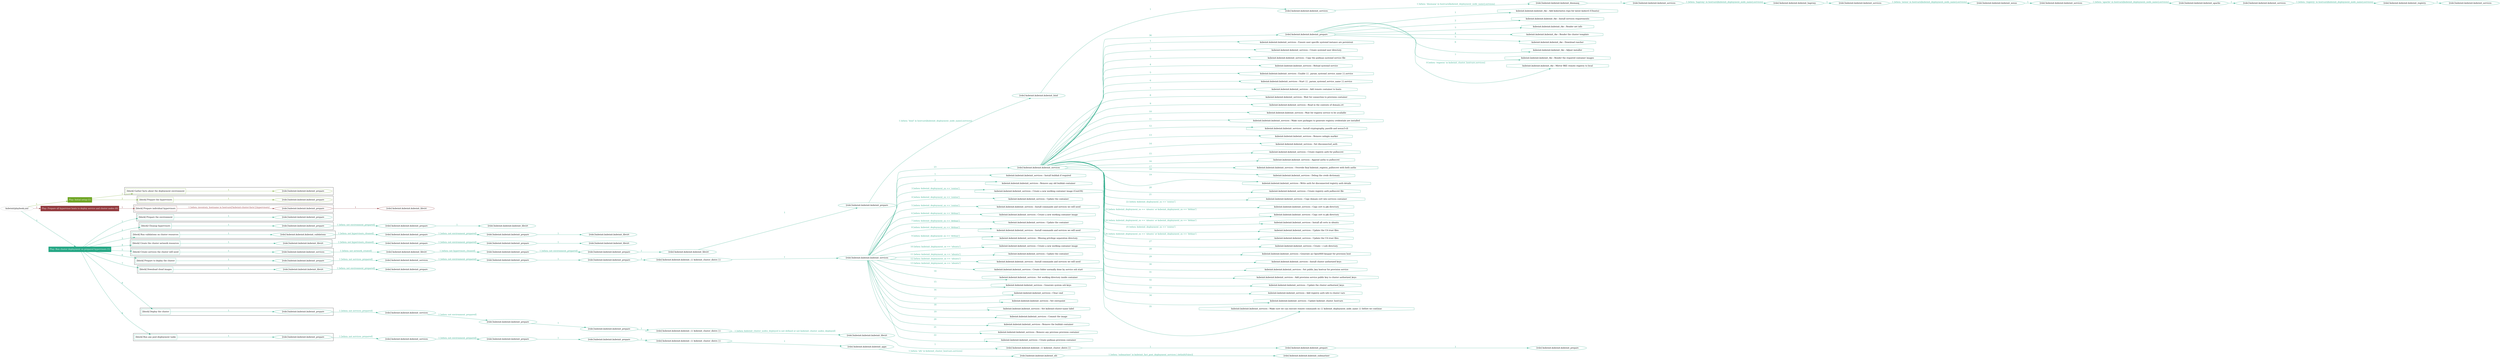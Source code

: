 digraph {
	graph [concentrate=true ordering=in rankdir=LR ratio=fill]
	edge [esep=5 sep=10]
	"kubeinit/playbook.yml" [id=root_node style=dotted]
	play_7cf932a2 [label="Play: Initial setup (1)" color="#70a626" fontcolor="#ffffff" id=play_7cf932a2 shape=box style=filled tooltip=localhost]
	"kubeinit/playbook.yml" -> play_7cf932a2 [label="1 " color="#70a626" fontcolor="#70a626" id=edge_5ae0d44c labeltooltip="1 " tooltip="1 "]
	subgraph "kubeinit.kubeinit.kubeinit_prepare" {
		role_13cf66da [label="[role] kubeinit.kubeinit.kubeinit_prepare" color="#70a626" id=role_13cf66da tooltip="kubeinit.kubeinit.kubeinit_prepare"]
	}
	subgraph "kubeinit.kubeinit.kubeinit_prepare" {
		role_f73daea4 [label="[role] kubeinit.kubeinit.kubeinit_prepare" color="#70a626" id=role_f73daea4 tooltip="kubeinit.kubeinit.kubeinit_prepare"]
	}
	subgraph "Play: Initial setup (1)" {
		play_7cf932a2 -> block_37666d48 [label=1 color="#70a626" fontcolor="#70a626" id=edge_c152024d labeltooltip=1 tooltip=1]
		subgraph cluster_block_37666d48 {
			block_37666d48 [label="[block] Gather facts about the deployment environment" color="#70a626" id=block_37666d48 labeltooltip="Gather facts about the deployment environment" shape=box tooltip="Gather facts about the deployment environment"]
			block_37666d48 -> role_13cf66da [label="1 " color="#70a626" fontcolor="#70a626" id=edge_d22933e3 labeltooltip="1 " tooltip="1 "]
		}
		play_7cf932a2 -> block_950af917 [label=2 color="#70a626" fontcolor="#70a626" id=edge_abb69e65 labeltooltip=2 tooltip=2]
		subgraph cluster_block_950af917 {
			block_950af917 [label="[block] Prepare the hypervisors" color="#70a626" id=block_950af917 labeltooltip="Prepare the hypervisors" shape=box tooltip="Prepare the hypervisors"]
			block_950af917 -> role_f73daea4 [label="1 " color="#70a626" fontcolor="#70a626" id=edge_21514700 labeltooltip="1 " tooltip="1 "]
		}
	}
	play_559af3eb [label="Play: Prepare all hypervisor hosts to deploy service and cluster nodes (0)" color="#93393d" fontcolor="#ffffff" id=play_559af3eb shape=box style=filled tooltip="Play: Prepare all hypervisor hosts to deploy service and cluster nodes (0)"]
	"kubeinit/playbook.yml" -> play_559af3eb [label="2 " color="#93393d" fontcolor="#93393d" id=edge_b9651ea6 labeltooltip="2 " tooltip="2 "]
	subgraph "kubeinit.kubeinit.kubeinit_libvirt" {
		role_727777da [label="[role] kubeinit.kubeinit.kubeinit_libvirt" color="#93393d" id=role_727777da tooltip="kubeinit.kubeinit.kubeinit_libvirt"]
	}
	subgraph "kubeinit.kubeinit.kubeinit_prepare" {
		role_24479c82 [label="[role] kubeinit.kubeinit.kubeinit_prepare" color="#93393d" id=role_24479c82 tooltip="kubeinit.kubeinit.kubeinit_prepare"]
		role_24479c82 -> role_727777da [label="1 " color="#93393d" fontcolor="#93393d" id=edge_f383a9fa labeltooltip="1 " tooltip="1 "]
	}
	subgraph "Play: Prepare all hypervisor hosts to deploy service and cluster nodes (0)" {
		play_559af3eb -> block_3470a581 [label=1 color="#93393d" fontcolor="#93393d" id=edge_1ad9d9e9 labeltooltip=1 tooltip=1]
		subgraph cluster_block_3470a581 {
			block_3470a581 [label="[block] Prepare individual hypervisors" color="#93393d" id=block_3470a581 labeltooltip="Prepare individual hypervisors" shape=box tooltip="Prepare individual hypervisors"]
			block_3470a581 -> role_24479c82 [label="1 [when: inventory_hostname in hostvars['kubeinit-cluster-facts'].hypervisors]" color="#93393d" fontcolor="#93393d" id=edge_2fe40fa2 labeltooltip="1 [when: inventory_hostname in hostvars['kubeinit-cluster-facts'].hypervisors]" tooltip="1 [when: inventory_hostname in hostvars['kubeinit-cluster-facts'].hypervisors]"]
		}
	}
	play_b1e22871 [label="Play: Run cluster deployment on prepared hypervisors (1)" color="#25a785" fontcolor="#ffffff" id=play_b1e22871 shape=box style=filled tooltip=localhost]
	"kubeinit/playbook.yml" -> play_b1e22871 [label="3 " color="#25a785" fontcolor="#25a785" id=edge_92ab52c3 labeltooltip="3 " tooltip="3 "]
	subgraph "kubeinit.kubeinit.kubeinit_prepare" {
		role_448e0534 [label="[role] kubeinit.kubeinit.kubeinit_prepare" color="#25a785" id=role_448e0534 tooltip="kubeinit.kubeinit.kubeinit_prepare"]
	}
	subgraph "kubeinit.kubeinit.kubeinit_libvirt" {
		role_1cd9233e [label="[role] kubeinit.kubeinit.kubeinit_libvirt" color="#25a785" id=role_1cd9233e tooltip="kubeinit.kubeinit.kubeinit_libvirt"]
	}
	subgraph "kubeinit.kubeinit.kubeinit_prepare" {
		role_10e12572 [label="[role] kubeinit.kubeinit.kubeinit_prepare" color="#25a785" id=role_10e12572 tooltip="kubeinit.kubeinit.kubeinit_prepare"]
		role_10e12572 -> role_1cd9233e [label="1 " color="#25a785" fontcolor="#25a785" id=edge_8363d4cd labeltooltip="1 " tooltip="1 "]
	}
	subgraph "kubeinit.kubeinit.kubeinit_prepare" {
		role_933896aa [label="[role] kubeinit.kubeinit.kubeinit_prepare" color="#25a785" id=role_933896aa tooltip="kubeinit.kubeinit.kubeinit_prepare"]
		role_933896aa -> role_10e12572 [label="1 [when: not environment_prepared]" color="#25a785" fontcolor="#25a785" id=edge_4cd0fea4 labeltooltip="1 [when: not environment_prepared]" tooltip="1 [when: not environment_prepared]"]
	}
	subgraph "kubeinit.kubeinit.kubeinit_libvirt" {
		role_adaa601d [label="[role] kubeinit.kubeinit.kubeinit_libvirt" color="#25a785" id=role_adaa601d tooltip="kubeinit.kubeinit.kubeinit_libvirt"]
	}
	subgraph "kubeinit.kubeinit.kubeinit_prepare" {
		role_1d910596 [label="[role] kubeinit.kubeinit.kubeinit_prepare" color="#25a785" id=role_1d910596 tooltip="kubeinit.kubeinit.kubeinit_prepare"]
		role_1d910596 -> role_adaa601d [label="1 " color="#25a785" fontcolor="#25a785" id=edge_ff4d570f labeltooltip="1 " tooltip="1 "]
	}
	subgraph "kubeinit.kubeinit.kubeinit_prepare" {
		role_4518a5ca [label="[role] kubeinit.kubeinit.kubeinit_prepare" color="#25a785" id=role_4518a5ca tooltip="kubeinit.kubeinit.kubeinit_prepare"]
		role_4518a5ca -> role_1d910596 [label="1 [when: not environment_prepared]" color="#25a785" fontcolor="#25a785" id=edge_45834f33 labeltooltip="1 [when: not environment_prepared]" tooltip="1 [when: not environment_prepared]"]
	}
	subgraph "kubeinit.kubeinit.kubeinit_validations" {
		role_77eac517 [label="[role] kubeinit.kubeinit.kubeinit_validations" color="#25a785" id=role_77eac517 tooltip="kubeinit.kubeinit.kubeinit_validations"]
		role_77eac517 -> role_4518a5ca [label="1 [when: not hypervisors_cleaned]" color="#25a785" fontcolor="#25a785" id=edge_bd4af912 labeltooltip="1 [when: not hypervisors_cleaned]" tooltip="1 [when: not hypervisors_cleaned]"]
	}
	subgraph "kubeinit.kubeinit.kubeinit_libvirt" {
		role_c3dc5199 [label="[role] kubeinit.kubeinit.kubeinit_libvirt" color="#25a785" id=role_c3dc5199 tooltip="kubeinit.kubeinit.kubeinit_libvirt"]
	}
	subgraph "kubeinit.kubeinit.kubeinit_prepare" {
		role_ab30c88d [label="[role] kubeinit.kubeinit.kubeinit_prepare" color="#25a785" id=role_ab30c88d tooltip="kubeinit.kubeinit.kubeinit_prepare"]
		role_ab30c88d -> role_c3dc5199 [label="1 " color="#25a785" fontcolor="#25a785" id=edge_a40a9d8c labeltooltip="1 " tooltip="1 "]
	}
	subgraph "kubeinit.kubeinit.kubeinit_prepare" {
		role_68d3713f [label="[role] kubeinit.kubeinit.kubeinit_prepare" color="#25a785" id=role_68d3713f tooltip="kubeinit.kubeinit.kubeinit_prepare"]
		role_68d3713f -> role_ab30c88d [label="1 [when: not environment_prepared]" color="#25a785" fontcolor="#25a785" id=edge_9046bf30 labeltooltip="1 [when: not environment_prepared]" tooltip="1 [when: not environment_prepared]"]
	}
	subgraph "kubeinit.kubeinit.kubeinit_libvirt" {
		role_3c9d4ba8 [label="[role] kubeinit.kubeinit.kubeinit_libvirt" color="#25a785" id=role_3c9d4ba8 tooltip="kubeinit.kubeinit.kubeinit_libvirt"]
		role_3c9d4ba8 -> role_68d3713f [label="1 [when: not hypervisors_cleaned]" color="#25a785" fontcolor="#25a785" id=edge_0598f8e7 labeltooltip="1 [when: not hypervisors_cleaned]" tooltip="1 [when: not hypervisors_cleaned]"]
	}
	subgraph "kubeinit.kubeinit.kubeinit_services" {
		role_646731ed [label="[role] kubeinit.kubeinit.kubeinit_services" color="#25a785" id=role_646731ed tooltip="kubeinit.kubeinit.kubeinit_services"]
	}
	subgraph "kubeinit.kubeinit.kubeinit_registry" {
		role_2b0570ad [label="[role] kubeinit.kubeinit.kubeinit_registry" color="#25a785" id=role_2b0570ad tooltip="kubeinit.kubeinit.kubeinit_registry"]
		role_2b0570ad -> role_646731ed [label="1 " color="#25a785" fontcolor="#25a785" id=edge_f56c6319 labeltooltip="1 " tooltip="1 "]
	}
	subgraph "kubeinit.kubeinit.kubeinit_services" {
		role_b195d188 [label="[role] kubeinit.kubeinit.kubeinit_services" color="#25a785" id=role_b195d188 tooltip="kubeinit.kubeinit.kubeinit_services"]
		role_b195d188 -> role_2b0570ad [label="1 [when: 'registry' in hostvars[kubeinit_deployment_node_name].services]" color="#25a785" fontcolor="#25a785" id=edge_90697f65 labeltooltip="1 [when: 'registry' in hostvars[kubeinit_deployment_node_name].services]" tooltip="1 [when: 'registry' in hostvars[kubeinit_deployment_node_name].services]"]
	}
	subgraph "kubeinit.kubeinit.kubeinit_apache" {
		role_0aa37680 [label="[role] kubeinit.kubeinit.kubeinit_apache" color="#25a785" id=role_0aa37680 tooltip="kubeinit.kubeinit.kubeinit_apache"]
		role_0aa37680 -> role_b195d188 [label="1 " color="#25a785" fontcolor="#25a785" id=edge_070724db labeltooltip="1 " tooltip="1 "]
	}
	subgraph "kubeinit.kubeinit.kubeinit_services" {
		role_3d09bc74 [label="[role] kubeinit.kubeinit.kubeinit_services" color="#25a785" id=role_3d09bc74 tooltip="kubeinit.kubeinit.kubeinit_services"]
		role_3d09bc74 -> role_0aa37680 [label="1 [when: 'apache' in hostvars[kubeinit_deployment_node_name].services]" color="#25a785" fontcolor="#25a785" id=edge_5bc3ac7e labeltooltip="1 [when: 'apache' in hostvars[kubeinit_deployment_node_name].services]" tooltip="1 [when: 'apache' in hostvars[kubeinit_deployment_node_name].services]"]
	}
	subgraph "kubeinit.kubeinit.kubeinit_nexus" {
		role_48959141 [label="[role] kubeinit.kubeinit.kubeinit_nexus" color="#25a785" id=role_48959141 tooltip="kubeinit.kubeinit.kubeinit_nexus"]
		role_48959141 -> role_3d09bc74 [label="1 " color="#25a785" fontcolor="#25a785" id=edge_8da74cff labeltooltip="1 " tooltip="1 "]
	}
	subgraph "kubeinit.kubeinit.kubeinit_services" {
		role_76816a41 [label="[role] kubeinit.kubeinit.kubeinit_services" color="#25a785" id=role_76816a41 tooltip="kubeinit.kubeinit.kubeinit_services"]
		role_76816a41 -> role_48959141 [label="1 [when: 'nexus' in hostvars[kubeinit_deployment_node_name].services]" color="#25a785" fontcolor="#25a785" id=edge_f28ca87a labeltooltip="1 [when: 'nexus' in hostvars[kubeinit_deployment_node_name].services]" tooltip="1 [when: 'nexus' in hostvars[kubeinit_deployment_node_name].services]"]
	}
	subgraph "kubeinit.kubeinit.kubeinit_haproxy" {
		role_76842f25 [label="[role] kubeinit.kubeinit.kubeinit_haproxy" color="#25a785" id=role_76842f25 tooltip="kubeinit.kubeinit.kubeinit_haproxy"]
		role_76842f25 -> role_76816a41 [label="1 " color="#25a785" fontcolor="#25a785" id=edge_15d384f0 labeltooltip="1 " tooltip="1 "]
	}
	subgraph "kubeinit.kubeinit.kubeinit_services" {
		role_1fadb48d [label="[role] kubeinit.kubeinit.kubeinit_services" color="#25a785" id=role_1fadb48d tooltip="kubeinit.kubeinit.kubeinit_services"]
		role_1fadb48d -> role_76842f25 [label="1 [when: 'haproxy' in hostvars[kubeinit_deployment_node_name].services]" color="#25a785" fontcolor="#25a785" id=edge_377dc1e4 labeltooltip="1 [when: 'haproxy' in hostvars[kubeinit_deployment_node_name].services]" tooltip="1 [when: 'haproxy' in hostvars[kubeinit_deployment_node_name].services]"]
	}
	subgraph "kubeinit.kubeinit.kubeinit_dnsmasq" {
		role_a4500a55 [label="[role] kubeinit.kubeinit.kubeinit_dnsmasq" color="#25a785" id=role_a4500a55 tooltip="kubeinit.kubeinit.kubeinit_dnsmasq"]
		role_a4500a55 -> role_1fadb48d [label="1 " color="#25a785" fontcolor="#25a785" id=edge_03d30e97 labeltooltip="1 " tooltip="1 "]
	}
	subgraph "kubeinit.kubeinit.kubeinit_services" {
		role_d56b4d50 [label="[role] kubeinit.kubeinit.kubeinit_services" color="#25a785" id=role_d56b4d50 tooltip="kubeinit.kubeinit.kubeinit_services"]
		role_d56b4d50 -> role_a4500a55 [label="1 [when: 'dnsmasq' in hostvars[kubeinit_deployment_node_name].services]" color="#25a785" fontcolor="#25a785" id=edge_1ada00b8 labeltooltip="1 [when: 'dnsmasq' in hostvars[kubeinit_deployment_node_name].services]" tooltip="1 [when: 'dnsmasq' in hostvars[kubeinit_deployment_node_name].services]"]
	}
	subgraph "kubeinit.kubeinit.kubeinit_bind" {
		role_c3342c4e [label="[role] kubeinit.kubeinit.kubeinit_bind" color="#25a785" id=role_c3342c4e tooltip="kubeinit.kubeinit.kubeinit_bind"]
		role_c3342c4e -> role_d56b4d50 [label="1 " color="#25a785" fontcolor="#25a785" id=edge_a56575ca labeltooltip="1 " tooltip="1 "]
	}
	subgraph "kubeinit.kubeinit.kubeinit_prepare" {
		role_5502f570 [label="[role] kubeinit.kubeinit.kubeinit_prepare" color="#25a785" id=role_5502f570 tooltip="kubeinit.kubeinit.kubeinit_prepare"]
		role_5502f570 -> role_c3342c4e [label="1 [when: 'bind' in hostvars[kubeinit_deployment_node_name].services]" color="#25a785" fontcolor="#25a785" id=edge_fb3a2376 labeltooltip="1 [when: 'bind' in hostvars[kubeinit_deployment_node_name].services]" tooltip="1 [when: 'bind' in hostvars[kubeinit_deployment_node_name].services]"]
	}
	subgraph "kubeinit.kubeinit.kubeinit_libvirt" {
		role_5b51e58f [label="[role] kubeinit.kubeinit.kubeinit_libvirt" color="#25a785" id=role_5b51e58f tooltip="kubeinit.kubeinit.kubeinit_libvirt"]
		role_5b51e58f -> role_5502f570 [label="1 " color="#25a785" fontcolor="#25a785" id=edge_3b9ce75d labeltooltip="1 " tooltip="1 "]
	}
	subgraph "kubeinit.kubeinit.kubeinit_prepare" {
		role_a25223fc [label="[role] kubeinit.kubeinit.kubeinit_prepare" color="#25a785" id=role_a25223fc tooltip="kubeinit.kubeinit.kubeinit_prepare"]
		role_a25223fc -> role_5b51e58f [label="1 " color="#25a785" fontcolor="#25a785" id=edge_c930735d labeltooltip="1 " tooltip="1 "]
	}
	subgraph "kubeinit.kubeinit.kubeinit_prepare" {
		role_60617eee [label="[role] kubeinit.kubeinit.kubeinit_prepare" color="#25a785" id=role_60617eee tooltip="kubeinit.kubeinit.kubeinit_prepare"]
		role_60617eee -> role_a25223fc [label="1 [when: not environment_prepared]" color="#25a785" fontcolor="#25a785" id=edge_87d7a1a6 labeltooltip="1 [when: not environment_prepared]" tooltip="1 [when: not environment_prepared]"]
	}
	subgraph "kubeinit.kubeinit.kubeinit_libvirt" {
		role_e9cb2fed [label="[role] kubeinit.kubeinit.kubeinit_libvirt" color="#25a785" id=role_e9cb2fed tooltip="kubeinit.kubeinit.kubeinit_libvirt"]
		role_e9cb2fed -> role_60617eee [label="1 [when: not hypervisors_cleaned]" color="#25a785" fontcolor="#25a785" id=edge_03a9376b labeltooltip="1 [when: not hypervisors_cleaned]" tooltip="1 [when: not hypervisors_cleaned]"]
	}
	subgraph "kubeinit.kubeinit.kubeinit_services" {
		role_58b81e1c [label="[role] kubeinit.kubeinit.kubeinit_services" color="#25a785" id=role_58b81e1c tooltip="kubeinit.kubeinit.kubeinit_services"]
		role_58b81e1c -> role_e9cb2fed [label="1 [when: not network_created]" color="#25a785" fontcolor="#25a785" id=edge_064260fa labeltooltip="1 [when: not network_created]" tooltip="1 [when: not network_created]"]
	}
	subgraph "kubeinit.kubeinit.kubeinit_prepare" {
		role_db48958c [label="[role] kubeinit.kubeinit.kubeinit_prepare" color="#25a785" id=role_db48958c tooltip="kubeinit.kubeinit.kubeinit_prepare"]
		task_3c9c54a7 [label="kubeinit.kubeinit.kubeinit_rke : Add kubernetes repo for latest kubectl (Ubuntu)" color="#25a785" id=task_3c9c54a7 shape=octagon tooltip="kubeinit.kubeinit.kubeinit_rke : Add kubernetes repo for latest kubectl (Ubuntu)"]
		role_db48958c -> task_3c9c54a7 [label="1 " color="#25a785" fontcolor="#25a785" id=edge_15568a7d labeltooltip="1 " tooltip="1 "]
		task_d91af5d3 [label="kubeinit.kubeinit.kubeinit_rke : Install services requirements" color="#25a785" id=task_d91af5d3 shape=octagon tooltip="kubeinit.kubeinit.kubeinit_rke : Install services requirements"]
		role_db48958c -> task_d91af5d3 [label="2 " color="#25a785" fontcolor="#25a785" id=edge_caffd9e3 labeltooltip="2 " tooltip="2 "]
		task_aaff958d [label="kubeinit.kubeinit.kubeinit_rke : Render net info" color="#25a785" id=task_aaff958d shape=octagon tooltip="kubeinit.kubeinit.kubeinit_rke : Render net info"]
		role_db48958c -> task_aaff958d [label="3 " color="#25a785" fontcolor="#25a785" id=edge_9579a841 labeltooltip="3 " tooltip="3 "]
		task_6a16df57 [label="kubeinit.kubeinit.kubeinit_rke : Render the cluster template" color="#25a785" id=task_6a16df57 shape=octagon tooltip="kubeinit.kubeinit.kubeinit_rke : Render the cluster template"]
		role_db48958c -> task_6a16df57 [label="4 " color="#25a785" fontcolor="#25a785" id=edge_6c303945 labeltooltip="4 " tooltip="4 "]
		task_33f31e8f [label="kubeinit.kubeinit.kubeinit_rke : Download rancher" color="#25a785" id=task_33f31e8f shape=octagon tooltip="kubeinit.kubeinit.kubeinit_rke : Download rancher"]
		role_db48958c -> task_33f31e8f [label="5 " color="#25a785" fontcolor="#25a785" id=edge_dc0ff055 labeltooltip="5 " tooltip="5 "]
		task_b0153f1d [label="kubeinit.kubeinit.kubeinit_rke : Adjust installer" color="#25a785" id=task_b0153f1d shape=octagon tooltip="kubeinit.kubeinit.kubeinit_rke : Adjust installer"]
		role_db48958c -> task_b0153f1d [label="6 " color="#25a785" fontcolor="#25a785" id=edge_ceb1b9d4 labeltooltip="6 " tooltip="6 "]
		task_cdad0408 [label="kubeinit.kubeinit.kubeinit_rke : Render the required container images" color="#25a785" id=task_cdad0408 shape=octagon tooltip="kubeinit.kubeinit.kubeinit_rke : Render the required container images"]
		role_db48958c -> task_cdad0408 [label="7 " color="#25a785" fontcolor="#25a785" id=edge_5c1bc5ad labeltooltip="7 " tooltip="7 "]
		task_d0cc1cfe [label="kubeinit.kubeinit.kubeinit_rke : Mirror RKE remote registry to local" color="#25a785" id=task_d0cc1cfe shape=octagon tooltip="kubeinit.kubeinit.kubeinit_rke : Mirror RKE remote registry to local"]
		role_db48958c -> task_d0cc1cfe [label="8 [when: 'registry' in kubeinit_cluster_hostvars.services]" color="#25a785" fontcolor="#25a785" id=edge_4ab537ed labeltooltip="8 [when: 'registry' in kubeinit_cluster_hostvars.services]" tooltip="8 [when: 'registry' in kubeinit_cluster_hostvars.services]"]
	}
	subgraph "kubeinit.kubeinit.kubeinit_services" {
		role_f1cd47d4 [label="[role] kubeinit.kubeinit.kubeinit_services" color="#25a785" id=role_f1cd47d4 tooltip="kubeinit.kubeinit.kubeinit_services"]
		task_a297be7c [label="kubeinit.kubeinit.kubeinit_services : Ensure user specific systemd instance are persistent" color="#25a785" id=task_a297be7c shape=octagon tooltip="kubeinit.kubeinit.kubeinit_services : Ensure user specific systemd instance are persistent"]
		role_f1cd47d4 -> task_a297be7c [label="1 " color="#25a785" fontcolor="#25a785" id=edge_936b1b44 labeltooltip="1 " tooltip="1 "]
		task_c14af943 [label="kubeinit.kubeinit.kubeinit_services : Create systemd user directory" color="#25a785" id=task_c14af943 shape=octagon tooltip="kubeinit.kubeinit.kubeinit_services : Create systemd user directory"]
		role_f1cd47d4 -> task_c14af943 [label="2 " color="#25a785" fontcolor="#25a785" id=edge_7b8a7c66 labeltooltip="2 " tooltip="2 "]
		task_57503300 [label="kubeinit.kubeinit.kubeinit_services : Copy the podman systemd service file" color="#25a785" id=task_57503300 shape=octagon tooltip="kubeinit.kubeinit.kubeinit_services : Copy the podman systemd service file"]
		role_f1cd47d4 -> task_57503300 [label="3 " color="#25a785" fontcolor="#25a785" id=edge_cb005239 labeltooltip="3 " tooltip="3 "]
		task_2f1517b9 [label="kubeinit.kubeinit.kubeinit_services : Reload systemd service" color="#25a785" id=task_2f1517b9 shape=octagon tooltip="kubeinit.kubeinit.kubeinit_services : Reload systemd service"]
		role_f1cd47d4 -> task_2f1517b9 [label="4 " color="#25a785" fontcolor="#25a785" id=edge_14325796 labeltooltip="4 " tooltip="4 "]
		task_7bed685f [label="kubeinit.kubeinit.kubeinit_services : Enable {{ _param_systemd_service_name }}.service" color="#25a785" id=task_7bed685f shape=octagon tooltip="kubeinit.kubeinit.kubeinit_services : Enable {{ _param_systemd_service_name }}.service"]
		role_f1cd47d4 -> task_7bed685f [label="5 " color="#25a785" fontcolor="#25a785" id=edge_5bd4c3b5 labeltooltip="5 " tooltip="5 "]
		task_95bc6748 [label="kubeinit.kubeinit.kubeinit_services : Start {{ _param_systemd_service_name }}.service" color="#25a785" id=task_95bc6748 shape=octagon tooltip="kubeinit.kubeinit.kubeinit_services : Start {{ _param_systemd_service_name }}.service"]
		role_f1cd47d4 -> task_95bc6748 [label="6 " color="#25a785" fontcolor="#25a785" id=edge_308ddf24 labeltooltip="6 " tooltip="6 "]
		task_ad85ab86 [label="kubeinit.kubeinit.kubeinit_services : Add remote container to hosts" color="#25a785" id=task_ad85ab86 shape=octagon tooltip="kubeinit.kubeinit.kubeinit_services : Add remote container to hosts"]
		role_f1cd47d4 -> task_ad85ab86 [label="7 " color="#25a785" fontcolor="#25a785" id=edge_59d7eff3 labeltooltip="7 " tooltip="7 "]
		task_e1cdcbea [label="kubeinit.kubeinit.kubeinit_services : Wait for connection to provision container" color="#25a785" id=task_e1cdcbea shape=octagon tooltip="kubeinit.kubeinit.kubeinit_services : Wait for connection to provision container"]
		role_f1cd47d4 -> task_e1cdcbea [label="8 " color="#25a785" fontcolor="#25a785" id=edge_b2e098d7 labeltooltip="8 " tooltip="8 "]
		task_f6b4adb2 [label="kubeinit.kubeinit.kubeinit_services : Read in the contents of domain.crt" color="#25a785" id=task_f6b4adb2 shape=octagon tooltip="kubeinit.kubeinit.kubeinit_services : Read in the contents of domain.crt"]
		role_f1cd47d4 -> task_f6b4adb2 [label="9 " color="#25a785" fontcolor="#25a785" id=edge_3b563eae labeltooltip="9 " tooltip="9 "]
		task_da5dd736 [label="kubeinit.kubeinit.kubeinit_services : Wait for registry service to be available" color="#25a785" id=task_da5dd736 shape=octagon tooltip="kubeinit.kubeinit.kubeinit_services : Wait for registry service to be available"]
		role_f1cd47d4 -> task_da5dd736 [label="10 " color="#25a785" fontcolor="#25a785" id=edge_9059163c labeltooltip="10 " tooltip="10 "]
		task_3bdba77e [label="kubeinit.kubeinit.kubeinit_services : Make sure packages to generate registry credentials are installed" color="#25a785" id=task_3bdba77e shape=octagon tooltip="kubeinit.kubeinit.kubeinit_services : Make sure packages to generate registry credentials are installed"]
		role_f1cd47d4 -> task_3bdba77e [label="11 " color="#25a785" fontcolor="#25a785" id=edge_e4f9c834 labeltooltip="11 " tooltip="11 "]
		task_8990a305 [label="kubeinit.kubeinit.kubeinit_services : Install cryptography, passlib and nexus3-cli" color="#25a785" id=task_8990a305 shape=octagon tooltip="kubeinit.kubeinit.kubeinit_services : Install cryptography, passlib and nexus3-cli"]
		role_f1cd47d4 -> task_8990a305 [label="12 " color="#25a785" fontcolor="#25a785" id=edge_d17d9c8e labeltooltip="12 " tooltip="12 "]
		task_aa192a48 [label="kubeinit.kubeinit.kubeinit_services : Remove nologin marker" color="#25a785" id=task_aa192a48 shape=octagon tooltip="kubeinit.kubeinit.kubeinit_services : Remove nologin marker"]
		role_f1cd47d4 -> task_aa192a48 [label="13 " color="#25a785" fontcolor="#25a785" id=edge_e010239c labeltooltip="13 " tooltip="13 "]
		task_5c94e631 [label="kubeinit.kubeinit.kubeinit_services : Set disconnected_auth" color="#25a785" id=task_5c94e631 shape=octagon tooltip="kubeinit.kubeinit.kubeinit_services : Set disconnected_auth"]
		role_f1cd47d4 -> task_5c94e631 [label="14 " color="#25a785" fontcolor="#25a785" id=edge_d66adcd5 labeltooltip="14 " tooltip="14 "]
		task_df5845c6 [label="kubeinit.kubeinit.kubeinit_services : Create registry auth for pullsecret" color="#25a785" id=task_df5845c6 shape=octagon tooltip="kubeinit.kubeinit.kubeinit_services : Create registry auth for pullsecret"]
		role_f1cd47d4 -> task_df5845c6 [label="15 " color="#25a785" fontcolor="#25a785" id=edge_a37ad93e labeltooltip="15 " tooltip="15 "]
		task_26582f84 [label="kubeinit.kubeinit.kubeinit_services : Append auths to pullsecret" color="#25a785" id=task_26582f84 shape=octagon tooltip="kubeinit.kubeinit.kubeinit_services : Append auths to pullsecret"]
		role_f1cd47d4 -> task_26582f84 [label="16 " color="#25a785" fontcolor="#25a785" id=edge_a2b29ab6 labeltooltip="16 " tooltip="16 "]
		task_f1ef00a7 [label="kubeinit.kubeinit.kubeinit_services : Override final kubeinit_registry_pullsecret with both auths" color="#25a785" id=task_f1ef00a7 shape=octagon tooltip="kubeinit.kubeinit.kubeinit_services : Override final kubeinit_registry_pullsecret with both auths"]
		role_f1cd47d4 -> task_f1ef00a7 [label="17 " color="#25a785" fontcolor="#25a785" id=edge_7f856736 labeltooltip="17 " tooltip="17 "]
		task_d5e562ec [label="kubeinit.kubeinit.kubeinit_services : Debug the creds dictionary" color="#25a785" id=task_d5e562ec shape=octagon tooltip="kubeinit.kubeinit.kubeinit_services : Debug the creds dictionary"]
		role_f1cd47d4 -> task_d5e562ec [label="18 " color="#25a785" fontcolor="#25a785" id=edge_0b0fa510 labeltooltip="18 " tooltip="18 "]
		task_f4d8cffc [label="kubeinit.kubeinit.kubeinit_services : Write auth for disconnected registry auth details" color="#25a785" id=task_f4d8cffc shape=octagon tooltip="kubeinit.kubeinit.kubeinit_services : Write auth for disconnected registry auth details"]
		role_f1cd47d4 -> task_f4d8cffc [label="19 " color="#25a785" fontcolor="#25a785" id=edge_e31fc355 labeltooltip="19 " tooltip="19 "]
		task_84fdb383 [label="kubeinit.kubeinit.kubeinit_services : Create registry auth pullsecret file" color="#25a785" id=task_84fdb383 shape=octagon tooltip="kubeinit.kubeinit.kubeinit_services : Create registry auth pullsecret file"]
		role_f1cd47d4 -> task_84fdb383 [label="20 " color="#25a785" fontcolor="#25a785" id=edge_82b3cc03 labeltooltip="20 " tooltip="20 "]
		task_b39684bf [label="kubeinit.kubeinit.kubeinit_services : Copy domain cert into services container" color="#25a785" id=task_b39684bf shape=octagon tooltip="kubeinit.kubeinit.kubeinit_services : Copy domain cert into services container"]
		role_f1cd47d4 -> task_b39684bf [label="21 " color="#25a785" fontcolor="#25a785" id=edge_a3d3aa97 labeltooltip="21 " tooltip="21 "]
		task_037397f1 [label="kubeinit.kubeinit.kubeinit_services : Copy cert to pki directory" color="#25a785" id=task_037397f1 shape=octagon tooltip="kubeinit.kubeinit.kubeinit_services : Copy cert to pki directory"]
		role_f1cd47d4 -> task_037397f1 [label="22 [when: kubeinit_deployment_os == 'centos']" color="#25a785" fontcolor="#25a785" id=edge_e61061aa labeltooltip="22 [when: kubeinit_deployment_os == 'centos']" tooltip="22 [when: kubeinit_deployment_os == 'centos']"]
		task_965dad91 [label="kubeinit.kubeinit.kubeinit_services : Copy cert to pki directory" color="#25a785" id=task_965dad91 shape=octagon tooltip="kubeinit.kubeinit.kubeinit_services : Copy cert to pki directory"]
		role_f1cd47d4 -> task_965dad91 [label="23 [when: kubeinit_deployment_os == 'ubuntu' or kubeinit_deployment_os == 'debian']" color="#25a785" fontcolor="#25a785" id=edge_a7a6da45 labeltooltip="23 [when: kubeinit_deployment_os == 'ubuntu' or kubeinit_deployment_os == 'debian']" tooltip="23 [when: kubeinit_deployment_os == 'ubuntu' or kubeinit_deployment_os == 'debian']"]
		task_e0c8938f [label="kubeinit.kubeinit.kubeinit_services : Install all certs in ubuntu" color="#25a785" id=task_e0c8938f shape=octagon tooltip="kubeinit.kubeinit.kubeinit_services : Install all certs in ubuntu"]
		role_f1cd47d4 -> task_e0c8938f [label="24 [when: kubeinit_deployment_os == 'ubuntu' or kubeinit_deployment_os == 'debian']" color="#25a785" fontcolor="#25a785" id=edge_74fa55cf labeltooltip="24 [when: kubeinit_deployment_os == 'ubuntu' or kubeinit_deployment_os == 'debian']" tooltip="24 [when: kubeinit_deployment_os == 'ubuntu' or kubeinit_deployment_os == 'debian']"]
		task_f404975b [label="kubeinit.kubeinit.kubeinit_services : Update the CA trust files" color="#25a785" id=task_f404975b shape=octagon tooltip="kubeinit.kubeinit.kubeinit_services : Update the CA trust files"]
		role_f1cd47d4 -> task_f404975b [label="25 [when: kubeinit_deployment_os == 'centos']" color="#25a785" fontcolor="#25a785" id=edge_5180c8fd labeltooltip="25 [when: kubeinit_deployment_os == 'centos']" tooltip="25 [when: kubeinit_deployment_os == 'centos']"]
		task_dc966b7b [label="kubeinit.kubeinit.kubeinit_services : Update the CA trust files" color="#25a785" id=task_dc966b7b shape=octagon tooltip="kubeinit.kubeinit.kubeinit_services : Update the CA trust files"]
		role_f1cd47d4 -> task_dc966b7b [label="26 [when: kubeinit_deployment_os == 'ubuntu' or kubeinit_deployment_os == 'debian']" color="#25a785" fontcolor="#25a785" id=edge_e15ea7d7 labeltooltip="26 [when: kubeinit_deployment_os == 'ubuntu' or kubeinit_deployment_os == 'debian']" tooltip="26 [when: kubeinit_deployment_os == 'ubuntu' or kubeinit_deployment_os == 'debian']"]
		task_b5bfc94a [label="kubeinit.kubeinit.kubeinit_services : Create ~/.ssh directory" color="#25a785" id=task_b5bfc94a shape=octagon tooltip="kubeinit.kubeinit.kubeinit_services : Create ~/.ssh directory"]
		role_f1cd47d4 -> task_b5bfc94a [label="27 " color="#25a785" fontcolor="#25a785" id=edge_34eeddb6 labeltooltip="27 " tooltip="27 "]
		task_ccc86cad [label="kubeinit.kubeinit.kubeinit_services : Generate an OpenSSH keypair for provision host" color="#25a785" id=task_ccc86cad shape=octagon tooltip="kubeinit.kubeinit.kubeinit_services : Generate an OpenSSH keypair for provision host"]
		role_f1cd47d4 -> task_ccc86cad [label="28 " color="#25a785" fontcolor="#25a785" id=edge_b91fbd6a labeltooltip="28 " tooltip="28 "]
		task_1e8cd11f [label="kubeinit.kubeinit.kubeinit_services : Install cluster authorized keys" color="#25a785" id=task_1e8cd11f shape=octagon tooltip="kubeinit.kubeinit.kubeinit_services : Install cluster authorized keys"]
		role_f1cd47d4 -> task_1e8cd11f [label="29 " color="#25a785" fontcolor="#25a785" id=edge_6f296902 labeltooltip="29 " tooltip="29 "]
		task_3073bbe0 [label="kubeinit.kubeinit.kubeinit_services : Set public_key hostvar for provision service" color="#25a785" id=task_3073bbe0 shape=octagon tooltip="kubeinit.kubeinit.kubeinit_services : Set public_key hostvar for provision service"]
		role_f1cd47d4 -> task_3073bbe0 [label="30 " color="#25a785" fontcolor="#25a785" id=edge_67d0e164 labeltooltip="30 " tooltip="30 "]
		task_b95e5b2a [label="kubeinit.kubeinit.kubeinit_services : Add provision service public key to cluster authorized_keys" color="#25a785" id=task_b95e5b2a shape=octagon tooltip="kubeinit.kubeinit.kubeinit_services : Add provision service public key to cluster authorized_keys"]
		role_f1cd47d4 -> task_b95e5b2a [label="31 " color="#25a785" fontcolor="#25a785" id=edge_a913256f labeltooltip="31 " tooltip="31 "]
		task_7f405c09 [label="kubeinit.kubeinit.kubeinit_services : Update the cluster authorized_keys" color="#25a785" id=task_7f405c09 shape=octagon tooltip="kubeinit.kubeinit.kubeinit_services : Update the cluster authorized_keys"]
		role_f1cd47d4 -> task_7f405c09 [label="32 " color="#25a785" fontcolor="#25a785" id=edge_5bd813be labeltooltip="32 " tooltip="32 "]
		task_0113d1b6 [label="kubeinit.kubeinit.kubeinit_services : Add registry auth info to cluster vars" color="#25a785" id=task_0113d1b6 shape=octagon tooltip="kubeinit.kubeinit.kubeinit_services : Add registry auth info to cluster vars"]
		role_f1cd47d4 -> task_0113d1b6 [label="33 " color="#25a785" fontcolor="#25a785" id=edge_cb22a389 labeltooltip="33 " tooltip="33 "]
		task_e7a9af4d [label="kubeinit.kubeinit.kubeinit_services : Update kubeinit_cluster_hostvars" color="#25a785" id=task_e7a9af4d shape=octagon tooltip="kubeinit.kubeinit.kubeinit_services : Update kubeinit_cluster_hostvars"]
		role_f1cd47d4 -> task_e7a9af4d [label="34 " color="#25a785" fontcolor="#25a785" id=edge_e225d0b7 labeltooltip="34 " tooltip="34 "]
		task_4ae4fbb2 [label="kubeinit.kubeinit.kubeinit_services : Make sure we can execute remote commands on {{ kubeinit_deployment_node_name }} before we continue" color="#25a785" id=task_4ae4fbb2 shape=octagon tooltip="kubeinit.kubeinit.kubeinit_services : Make sure we can execute remote commands on {{ kubeinit_deployment_node_name }} before we continue"]
		role_f1cd47d4 -> task_4ae4fbb2 [label="35 " color="#25a785" fontcolor="#25a785" id=edge_ed3cccb5 labeltooltip="35 " tooltip="35 "]
		role_f1cd47d4 -> role_db48958c [label="36 " color="#25a785" fontcolor="#25a785" id=edge_89f37bbd labeltooltip="36 " tooltip="36 "]
	}
	subgraph "kubeinit.kubeinit.kubeinit_services" {
		role_b3d01958 [label="[role] kubeinit.kubeinit.kubeinit_services" color="#25a785" id=role_b3d01958 tooltip="kubeinit.kubeinit.kubeinit_services"]
		task_602775ce [label="kubeinit.kubeinit.kubeinit_services : Install buildah if required" color="#25a785" id=task_602775ce shape=octagon tooltip="kubeinit.kubeinit.kubeinit_services : Install buildah if required"]
		role_b3d01958 -> task_602775ce [label="1 " color="#25a785" fontcolor="#25a785" id=edge_c1cee6a9 labeltooltip="1 " tooltip="1 "]
		task_5c23ea60 [label="kubeinit.kubeinit.kubeinit_services : Remove any old buildah container" color="#25a785" id=task_5c23ea60 shape=octagon tooltip="kubeinit.kubeinit.kubeinit_services : Remove any old buildah container"]
		role_b3d01958 -> task_5c23ea60 [label="2 " color="#25a785" fontcolor="#25a785" id=edge_be4a3206 labeltooltip="2 " tooltip="2 "]
		task_fd647fdc [label="kubeinit.kubeinit.kubeinit_services : Create a new working container image (CentOS)" color="#25a785" id=task_fd647fdc shape=octagon tooltip="kubeinit.kubeinit.kubeinit_services : Create a new working container image (CentOS)"]
		role_b3d01958 -> task_fd647fdc [label="3 [when: kubeinit_deployment_os == 'centos']" color="#25a785" fontcolor="#25a785" id=edge_e3cc4964 labeltooltip="3 [when: kubeinit_deployment_os == 'centos']" tooltip="3 [when: kubeinit_deployment_os == 'centos']"]
		task_41b7a826 [label="kubeinit.kubeinit.kubeinit_services : Update the container" color="#25a785" id=task_41b7a826 shape=octagon tooltip="kubeinit.kubeinit.kubeinit_services : Update the container"]
		role_b3d01958 -> task_41b7a826 [label="4 [when: kubeinit_deployment_os == 'centos']" color="#25a785" fontcolor="#25a785" id=edge_01a526f9 labeltooltip="4 [when: kubeinit_deployment_os == 'centos']" tooltip="4 [when: kubeinit_deployment_os == 'centos']"]
		task_4d16ce54 [label="kubeinit.kubeinit.kubeinit_services : Install commands and services we will need" color="#25a785" id=task_4d16ce54 shape=octagon tooltip="kubeinit.kubeinit.kubeinit_services : Install commands and services we will need"]
		role_b3d01958 -> task_4d16ce54 [label="5 [when: kubeinit_deployment_os == 'centos']" color="#25a785" fontcolor="#25a785" id=edge_0fb544d7 labeltooltip="5 [when: kubeinit_deployment_os == 'centos']" tooltip="5 [when: kubeinit_deployment_os == 'centos']"]
		task_af2a07c4 [label="kubeinit.kubeinit.kubeinit_services : Create a new working container image" color="#25a785" id=task_af2a07c4 shape=octagon tooltip="kubeinit.kubeinit.kubeinit_services : Create a new working container image"]
		role_b3d01958 -> task_af2a07c4 [label="6 [when: kubeinit_deployment_os == 'debian']" color="#25a785" fontcolor="#25a785" id=edge_ae5485f3 labeltooltip="6 [when: kubeinit_deployment_os == 'debian']" tooltip="6 [when: kubeinit_deployment_os == 'debian']"]
		task_74f9c130 [label="kubeinit.kubeinit.kubeinit_services : Update the container" color="#25a785" id=task_74f9c130 shape=octagon tooltip="kubeinit.kubeinit.kubeinit_services : Update the container"]
		role_b3d01958 -> task_74f9c130 [label="7 [when: kubeinit_deployment_os == 'debian']" color="#25a785" fontcolor="#25a785" id=edge_90ab30bf labeltooltip="7 [when: kubeinit_deployment_os == 'debian']" tooltip="7 [when: kubeinit_deployment_os == 'debian']"]
		task_bfbea94e [label="kubeinit.kubeinit.kubeinit_services : Install commands and services we will need" color="#25a785" id=task_bfbea94e shape=octagon tooltip="kubeinit.kubeinit.kubeinit_services : Install commands and services we will need"]
		role_b3d01958 -> task_bfbea94e [label="8 [when: kubeinit_deployment_os == 'debian']" color="#25a785" fontcolor="#25a785" id=edge_54f327f6 labeltooltip="8 [when: kubeinit_deployment_os == 'debian']" tooltip="8 [when: kubeinit_deployment_os == 'debian']"]
		task_f6e1eeb4 [label="kubeinit.kubeinit.kubeinit_services : Missing privilege separation directory" color="#25a785" id=task_f6e1eeb4 shape=octagon tooltip="kubeinit.kubeinit.kubeinit_services : Missing privilege separation directory"]
		role_b3d01958 -> task_f6e1eeb4 [label="9 [when: kubeinit_deployment_os == 'debian']" color="#25a785" fontcolor="#25a785" id=edge_a4635cd4 labeltooltip="9 [when: kubeinit_deployment_os == 'debian']" tooltip="9 [when: kubeinit_deployment_os == 'debian']"]
		task_b043147d [label="kubeinit.kubeinit.kubeinit_services : Create a new working container image" color="#25a785" id=task_b043147d shape=octagon tooltip="kubeinit.kubeinit.kubeinit_services : Create a new working container image"]
		role_b3d01958 -> task_b043147d [label="10 [when: kubeinit_deployment_os == 'ubuntu']" color="#25a785" fontcolor="#25a785" id=edge_41799b66 labeltooltip="10 [when: kubeinit_deployment_os == 'ubuntu']" tooltip="10 [when: kubeinit_deployment_os == 'ubuntu']"]
		task_2a3c167b [label="kubeinit.kubeinit.kubeinit_services : Update the container" color="#25a785" id=task_2a3c167b shape=octagon tooltip="kubeinit.kubeinit.kubeinit_services : Update the container"]
		role_b3d01958 -> task_2a3c167b [label="11 [when: kubeinit_deployment_os == 'ubuntu']" color="#25a785" fontcolor="#25a785" id=edge_5318caee labeltooltip="11 [when: kubeinit_deployment_os == 'ubuntu']" tooltip="11 [when: kubeinit_deployment_os == 'ubuntu']"]
		task_afa0f4f0 [label="kubeinit.kubeinit.kubeinit_services : Install commands and services we will need" color="#25a785" id=task_afa0f4f0 shape=octagon tooltip="kubeinit.kubeinit.kubeinit_services : Install commands and services we will need"]
		role_b3d01958 -> task_afa0f4f0 [label="12 [when: kubeinit_deployment_os == 'ubuntu']" color="#25a785" fontcolor="#25a785" id=edge_7be2a4e9 labeltooltip="12 [when: kubeinit_deployment_os == 'ubuntu']" tooltip="12 [when: kubeinit_deployment_os == 'ubuntu']"]
		task_039cc09c [label="kubeinit.kubeinit.kubeinit_services : Create folder normally done by service ssh start" color="#25a785" id=task_039cc09c shape=octagon tooltip="kubeinit.kubeinit.kubeinit_services : Create folder normally done by service ssh start"]
		role_b3d01958 -> task_039cc09c [label="13 [when: kubeinit_deployment_os == 'ubuntu']" color="#25a785" fontcolor="#25a785" id=edge_fbf7d3b5 labeltooltip="13 [when: kubeinit_deployment_os == 'ubuntu']" tooltip="13 [when: kubeinit_deployment_os == 'ubuntu']"]
		task_629ce0b4 [label="kubeinit.kubeinit.kubeinit_services : Set working directory inside container" color="#25a785" id=task_629ce0b4 shape=octagon tooltip="kubeinit.kubeinit.kubeinit_services : Set working directory inside container"]
		role_b3d01958 -> task_629ce0b4 [label="14 " color="#25a785" fontcolor="#25a785" id=edge_ccc80080 labeltooltip="14 " tooltip="14 "]
		task_681b9b5a [label="kubeinit.kubeinit.kubeinit_services : Generate system ssh keys" color="#25a785" id=task_681b9b5a shape=octagon tooltip="kubeinit.kubeinit.kubeinit_services : Generate system ssh keys"]
		role_b3d01958 -> task_681b9b5a [label="15 " color="#25a785" fontcolor="#25a785" id=edge_7f3bf75d labeltooltip="15 " tooltip="15 "]
		task_10f972ba [label="kubeinit.kubeinit.kubeinit_services : Clear cmd" color="#25a785" id=task_10f972ba shape=octagon tooltip="kubeinit.kubeinit.kubeinit_services : Clear cmd"]
		role_b3d01958 -> task_10f972ba [label="16 " color="#25a785" fontcolor="#25a785" id=edge_e15091e3 labeltooltip="16 " tooltip="16 "]
		task_41956626 [label="kubeinit.kubeinit.kubeinit_services : Set entrypoint" color="#25a785" id=task_41956626 shape=octagon tooltip="kubeinit.kubeinit.kubeinit_services : Set entrypoint"]
		role_b3d01958 -> task_41956626 [label="17 " color="#25a785" fontcolor="#25a785" id=edge_4b1119b2 labeltooltip="17 " tooltip="17 "]
		task_797828fb [label="kubeinit.kubeinit.kubeinit_services : Set kubeinit-cluster-name label" color="#25a785" id=task_797828fb shape=octagon tooltip="kubeinit.kubeinit.kubeinit_services : Set kubeinit-cluster-name label"]
		role_b3d01958 -> task_797828fb [label="18 " color="#25a785" fontcolor="#25a785" id=edge_76614867 labeltooltip="18 " tooltip="18 "]
		task_818850f7 [label="kubeinit.kubeinit.kubeinit_services : Commit the image" color="#25a785" id=task_818850f7 shape=octagon tooltip="kubeinit.kubeinit.kubeinit_services : Commit the image"]
		role_b3d01958 -> task_818850f7 [label="19 " color="#25a785" fontcolor="#25a785" id=edge_9f3b29e3 labeltooltip="19 " tooltip="19 "]
		task_6cf345f8 [label="kubeinit.kubeinit.kubeinit_services : Remove the buildah container" color="#25a785" id=task_6cf345f8 shape=octagon tooltip="kubeinit.kubeinit.kubeinit_services : Remove the buildah container"]
		role_b3d01958 -> task_6cf345f8 [label="20 " color="#25a785" fontcolor="#25a785" id=edge_4929acb8 labeltooltip="20 " tooltip="20 "]
		task_9f966f18 [label="kubeinit.kubeinit.kubeinit_services : Remove any previous provision container" color="#25a785" id=task_9f966f18 shape=octagon tooltip="kubeinit.kubeinit.kubeinit_services : Remove any previous provision container"]
		role_b3d01958 -> task_9f966f18 [label="21 " color="#25a785" fontcolor="#25a785" id=edge_94f78b68 labeltooltip="21 " tooltip="21 "]
		task_3b8ae475 [label="kubeinit.kubeinit.kubeinit_services : Create podman provision container" color="#25a785" id=task_3b8ae475 shape=octagon tooltip="kubeinit.kubeinit.kubeinit_services : Create podman provision container"]
		role_b3d01958 -> task_3b8ae475 [label="22 " color="#25a785" fontcolor="#25a785" id=edge_17a6648e labeltooltip="22 " tooltip="22 "]
		role_b3d01958 -> role_f1cd47d4 [label="23 " color="#25a785" fontcolor="#25a785" id=edge_91bb038e labeltooltip="23 " tooltip="23 "]
	}
	subgraph "kubeinit.kubeinit.kubeinit_{{ kubeinit_cluster_distro }}" {
		role_a3d2fb19 [label="[role] kubeinit.kubeinit.kubeinit_{{ kubeinit_cluster_distro }}" color="#25a785" id=role_a3d2fb19 tooltip="kubeinit.kubeinit.kubeinit_{{ kubeinit_cluster_distro }}"]
		role_a3d2fb19 -> role_b3d01958 [label="1 " color="#25a785" fontcolor="#25a785" id=edge_cfdfd664 labeltooltip="1 " tooltip="1 "]
	}
	subgraph "kubeinit.kubeinit.kubeinit_prepare" {
		role_b62dd912 [label="[role] kubeinit.kubeinit.kubeinit_prepare" color="#25a785" id=role_b62dd912 tooltip="kubeinit.kubeinit.kubeinit_prepare"]
		role_b62dd912 -> role_a3d2fb19 [label="1 " color="#25a785" fontcolor="#25a785" id=edge_70b93480 labeltooltip="1 " tooltip="1 "]
	}
	subgraph "kubeinit.kubeinit.kubeinit_prepare" {
		role_081066ef [label="[role] kubeinit.kubeinit.kubeinit_prepare" color="#25a785" id=role_081066ef tooltip="kubeinit.kubeinit.kubeinit_prepare"]
		role_081066ef -> role_b62dd912 [label="1 " color="#25a785" fontcolor="#25a785" id=edge_54b62a77 labeltooltip="1 " tooltip="1 "]
	}
	subgraph "kubeinit.kubeinit.kubeinit_services" {
		role_c64bf6c5 [label="[role] kubeinit.kubeinit.kubeinit_services" color="#25a785" id=role_c64bf6c5 tooltip="kubeinit.kubeinit.kubeinit_services"]
		role_c64bf6c5 -> role_081066ef [label="1 [when: not environment_prepared]" color="#25a785" fontcolor="#25a785" id=edge_be881471 labeltooltip="1 [when: not environment_prepared]" tooltip="1 [when: not environment_prepared]"]
	}
	subgraph "kubeinit.kubeinit.kubeinit_prepare" {
		role_a560aadf [label="[role] kubeinit.kubeinit.kubeinit_prepare" color="#25a785" id=role_a560aadf tooltip="kubeinit.kubeinit.kubeinit_prepare"]
		role_a560aadf -> role_c64bf6c5 [label="1 [when: not services_prepared]" color="#25a785" fontcolor="#25a785" id=edge_ffaee57e labeltooltip="1 [when: not services_prepared]" tooltip="1 [when: not services_prepared]"]
	}
	subgraph "kubeinit.kubeinit.kubeinit_prepare" {
		role_a711c84a [label="[role] kubeinit.kubeinit.kubeinit_prepare" color="#25a785" id=role_a711c84a tooltip="kubeinit.kubeinit.kubeinit_prepare"]
	}
	subgraph "kubeinit.kubeinit.kubeinit_libvirt" {
		role_53483679 [label="[role] kubeinit.kubeinit.kubeinit_libvirt" color="#25a785" id=role_53483679 tooltip="kubeinit.kubeinit.kubeinit_libvirt"]
		role_53483679 -> role_a711c84a [label="1 [when: not environment_prepared]" color="#25a785" fontcolor="#25a785" id=edge_a69b777a labeltooltip="1 [when: not environment_prepared]" tooltip="1 [when: not environment_prepared]"]
	}
	subgraph "kubeinit.kubeinit.kubeinit_prepare" {
		role_1a65e36a [label="[role] kubeinit.kubeinit.kubeinit_prepare" color="#25a785" id=role_1a65e36a tooltip="kubeinit.kubeinit.kubeinit_prepare"]
	}
	subgraph "kubeinit.kubeinit.kubeinit_prepare" {
		role_0ecb6036 [label="[role] kubeinit.kubeinit.kubeinit_prepare" color="#25a785" id=role_0ecb6036 tooltip="kubeinit.kubeinit.kubeinit_prepare"]
		role_0ecb6036 -> role_1a65e36a [label="1 " color="#25a785" fontcolor="#25a785" id=edge_a3764a10 labeltooltip="1 " tooltip="1 "]
	}
	subgraph "kubeinit.kubeinit.kubeinit_{{ kubeinit_cluster_distro }}" {
		role_fc8ae018 [label="[role] kubeinit.kubeinit.kubeinit_{{ kubeinit_cluster_distro }}" color="#25a785" id=role_fc8ae018 tooltip="kubeinit.kubeinit.kubeinit_{{ kubeinit_cluster_distro }}"]
		role_fc8ae018 -> role_0ecb6036 [label="1 " color="#25a785" fontcolor="#25a785" id=edge_ac6a99bd labeltooltip="1 " tooltip="1 "]
	}
	subgraph "kubeinit.kubeinit.kubeinit_libvirt" {
		role_331e83d1 [label="[role] kubeinit.kubeinit.kubeinit_libvirt" color="#25a785" id=role_331e83d1 tooltip="kubeinit.kubeinit.kubeinit_libvirt"]
		role_331e83d1 -> role_fc8ae018 [label="1 " color="#25a785" fontcolor="#25a785" id=edge_00570816 labeltooltip="1 " tooltip="1 "]
	}
	subgraph "kubeinit.kubeinit.kubeinit_{{ kubeinit_cluster_distro }}" {
		role_1bedf158 [label="[role] kubeinit.kubeinit.kubeinit_{{ kubeinit_cluster_distro }}" color="#25a785" id=role_1bedf158 tooltip="kubeinit.kubeinit.kubeinit_{{ kubeinit_cluster_distro }}"]
		role_1bedf158 -> role_331e83d1 [label="1 [when: kubeinit_cluster_nodes_deployed is not defined or not kubeinit_cluster_nodes_deployed]" color="#25a785" fontcolor="#25a785" id=edge_9fdfe8c4 labeltooltip="1 [when: kubeinit_cluster_nodes_deployed is not defined or not kubeinit_cluster_nodes_deployed]" tooltip="1 [when: kubeinit_cluster_nodes_deployed is not defined or not kubeinit_cluster_nodes_deployed]"]
	}
	subgraph "kubeinit.kubeinit.kubeinit_prepare" {
		role_40440319 [label="[role] kubeinit.kubeinit.kubeinit_prepare" color="#25a785" id=role_40440319 tooltip="kubeinit.kubeinit.kubeinit_prepare"]
		role_40440319 -> role_1bedf158 [label="1 " color="#25a785" fontcolor="#25a785" id=edge_85caf5c7 labeltooltip="1 " tooltip="1 "]
	}
	subgraph "kubeinit.kubeinit.kubeinit_prepare" {
		role_bf19bffa [label="[role] kubeinit.kubeinit.kubeinit_prepare" color="#25a785" id=role_bf19bffa tooltip="kubeinit.kubeinit.kubeinit_prepare"]
		role_bf19bffa -> role_40440319 [label="1 " color="#25a785" fontcolor="#25a785" id=edge_d24fd798 labeltooltip="1 " tooltip="1 "]
	}
	subgraph "kubeinit.kubeinit.kubeinit_services" {
		role_d96256dd [label="[role] kubeinit.kubeinit.kubeinit_services" color="#25a785" id=role_d96256dd tooltip="kubeinit.kubeinit.kubeinit_services"]
		role_d96256dd -> role_bf19bffa [label="1 [when: not environment_prepared]" color="#25a785" fontcolor="#25a785" id=edge_653f556a labeltooltip="1 [when: not environment_prepared]" tooltip="1 [when: not environment_prepared]"]
	}
	subgraph "kubeinit.kubeinit.kubeinit_prepare" {
		role_47100cd9 [label="[role] kubeinit.kubeinit.kubeinit_prepare" color="#25a785" id=role_47100cd9 tooltip="kubeinit.kubeinit.kubeinit_prepare"]
		role_47100cd9 -> role_d96256dd [label="1 [when: not services_prepared]" color="#25a785" fontcolor="#25a785" id=edge_d7166734 labeltooltip="1 [when: not services_prepared]" tooltip="1 [when: not services_prepared]"]
	}
	subgraph "kubeinit.kubeinit.kubeinit_submariner" {
		role_4568d649 [label="[role] kubeinit.kubeinit.kubeinit_submariner" color="#25a785" id=role_4568d649 tooltip="kubeinit.kubeinit.kubeinit_submariner"]
	}
	subgraph "kubeinit.kubeinit.kubeinit_nfs" {
		role_fd6cb660 [label="[role] kubeinit.kubeinit.kubeinit_nfs" color="#25a785" id=role_fd6cb660 tooltip="kubeinit.kubeinit.kubeinit_nfs"]
		role_fd6cb660 -> role_4568d649 [label="1 [when: 'submariner' in kubeinit_fact_post_deployment_services | default(False)]" color="#25a785" fontcolor="#25a785" id=edge_31dd1676 labeltooltip="1 [when: 'submariner' in kubeinit_fact_post_deployment_services | default(False)]" tooltip="1 [when: 'submariner' in kubeinit_fact_post_deployment_services | default(False)]"]
	}
	subgraph "kubeinit.kubeinit.kubeinit_apps" {
		role_b6f2692a [label="[role] kubeinit.kubeinit.kubeinit_apps" color="#25a785" id=role_b6f2692a tooltip="kubeinit.kubeinit.kubeinit_apps"]
		role_b6f2692a -> role_fd6cb660 [label="1 [when: 'nfs' in kubeinit_cluster_hostvars.services]" color="#25a785" fontcolor="#25a785" id=edge_8c1b1582 labeltooltip="1 [when: 'nfs' in kubeinit_cluster_hostvars.services]" tooltip="1 [when: 'nfs' in kubeinit_cluster_hostvars.services]"]
	}
	subgraph "kubeinit.kubeinit.kubeinit_{{ kubeinit_cluster_distro }}" {
		role_d7ce565f [label="[role] kubeinit.kubeinit.kubeinit_{{ kubeinit_cluster_distro }}" color="#25a785" id=role_d7ce565f tooltip="kubeinit.kubeinit.kubeinit_{{ kubeinit_cluster_distro }}"]
		role_d7ce565f -> role_b6f2692a [label="1 " color="#25a785" fontcolor="#25a785" id=edge_d37fc7c8 labeltooltip="1 " tooltip="1 "]
	}
	subgraph "kubeinit.kubeinit.kubeinit_prepare" {
		role_e810dbca [label="[role] kubeinit.kubeinit.kubeinit_prepare" color="#25a785" id=role_e810dbca tooltip="kubeinit.kubeinit.kubeinit_prepare"]
		role_e810dbca -> role_d7ce565f [label="1 " color="#25a785" fontcolor="#25a785" id=edge_94e6a2c6 labeltooltip="1 " tooltip="1 "]
	}
	subgraph "kubeinit.kubeinit.kubeinit_prepare" {
		role_b7426157 [label="[role] kubeinit.kubeinit.kubeinit_prepare" color="#25a785" id=role_b7426157 tooltip="kubeinit.kubeinit.kubeinit_prepare"]
		role_b7426157 -> role_e810dbca [label="1 " color="#25a785" fontcolor="#25a785" id=edge_25a61ab2 labeltooltip="1 " tooltip="1 "]
	}
	subgraph "kubeinit.kubeinit.kubeinit_services" {
		role_4bcdb5e1 [label="[role] kubeinit.kubeinit.kubeinit_services" color="#25a785" id=role_4bcdb5e1 tooltip="kubeinit.kubeinit.kubeinit_services"]
		role_4bcdb5e1 -> role_b7426157 [label="1 [when: not environment_prepared]" color="#25a785" fontcolor="#25a785" id=edge_7b764a09 labeltooltip="1 [when: not environment_prepared]" tooltip="1 [when: not environment_prepared]"]
	}
	subgraph "kubeinit.kubeinit.kubeinit_prepare" {
		role_c99a54a6 [label="[role] kubeinit.kubeinit.kubeinit_prepare" color="#25a785" id=role_c99a54a6 tooltip="kubeinit.kubeinit.kubeinit_prepare"]
		role_c99a54a6 -> role_4bcdb5e1 [label="1 [when: not services_prepared]" color="#25a785" fontcolor="#25a785" id=edge_27fde04d labeltooltip="1 [when: not services_prepared]" tooltip="1 [when: not services_prepared]"]
	}
	subgraph "Play: Run cluster deployment on prepared hypervisors (1)" {
		play_b1e22871 -> block_bfff495a [label=1 color="#25a785" fontcolor="#25a785" id=edge_f11202bc labeltooltip=1 tooltip=1]
		subgraph cluster_block_bfff495a {
			block_bfff495a [label="[block] Prepare the environment" color="#25a785" id=block_bfff495a labeltooltip="Prepare the environment" shape=box tooltip="Prepare the environment"]
			block_bfff495a -> role_448e0534 [label="1 " color="#25a785" fontcolor="#25a785" id=edge_c677b2f4 labeltooltip="1 " tooltip="1 "]
		}
		play_b1e22871 -> block_6d22b672 [label=2 color="#25a785" fontcolor="#25a785" id=edge_a36d522a labeltooltip=2 tooltip=2]
		subgraph cluster_block_6d22b672 {
			block_6d22b672 [label="[block] Cleanup hypervisors" color="#25a785" id=block_6d22b672 labeltooltip="Cleanup hypervisors" shape=box tooltip="Cleanup hypervisors"]
			block_6d22b672 -> role_933896aa [label="1 " color="#25a785" fontcolor="#25a785" id=edge_8272f3ab labeltooltip="1 " tooltip="1 "]
		}
		play_b1e22871 -> block_2d10ea9e [label=3 color="#25a785" fontcolor="#25a785" id=edge_59d772ce labeltooltip=3 tooltip=3]
		subgraph cluster_block_2d10ea9e {
			block_2d10ea9e [label="[block] Run validations on cluster resources" color="#25a785" id=block_2d10ea9e labeltooltip="Run validations on cluster resources" shape=box tooltip="Run validations on cluster resources"]
			block_2d10ea9e -> role_77eac517 [label="1 " color="#25a785" fontcolor="#25a785" id=edge_f5c36e9a labeltooltip="1 " tooltip="1 "]
		}
		play_b1e22871 -> block_f4bb1d9c [label=4 color="#25a785" fontcolor="#25a785" id=edge_51afb588 labeltooltip=4 tooltip=4]
		subgraph cluster_block_f4bb1d9c {
			block_f4bb1d9c [label="[block] Create the cluster network resources" color="#25a785" id=block_f4bb1d9c labeltooltip="Create the cluster network resources" shape=box tooltip="Create the cluster network resources"]
			block_f4bb1d9c -> role_3c9d4ba8 [label="1 " color="#25a785" fontcolor="#25a785" id=edge_db0d8307 labeltooltip="1 " tooltip="1 "]
		}
		play_b1e22871 -> block_09474208 [label=5 color="#25a785" fontcolor="#25a785" id=edge_f54affb3 labeltooltip=5 tooltip=5]
		subgraph cluster_block_09474208 {
			block_09474208 [label="[block] Create services the cluster will need" color="#25a785" id=block_09474208 labeltooltip="Create services the cluster will need" shape=box tooltip="Create services the cluster will need"]
			block_09474208 -> role_58b81e1c [label="1 " color="#25a785" fontcolor="#25a785" id=edge_63124249 labeltooltip="1 " tooltip="1 "]
		}
		play_b1e22871 -> block_85248b3c [label=6 color="#25a785" fontcolor="#25a785" id=edge_201c1c79 labeltooltip=6 tooltip=6]
		subgraph cluster_block_85248b3c {
			block_85248b3c [label="[block] Prepare to deploy the cluster" color="#25a785" id=block_85248b3c labeltooltip="Prepare to deploy the cluster" shape=box tooltip="Prepare to deploy the cluster"]
			block_85248b3c -> role_a560aadf [label="1 " color="#25a785" fontcolor="#25a785" id=edge_af6bf792 labeltooltip="1 " tooltip="1 "]
		}
		play_b1e22871 -> block_0cfbfa15 [label=7 color="#25a785" fontcolor="#25a785" id=edge_efa09db7 labeltooltip=7 tooltip=7]
		subgraph cluster_block_0cfbfa15 {
			block_0cfbfa15 [label="[block] Download cloud images" color="#25a785" id=block_0cfbfa15 labeltooltip="Download cloud images" shape=box tooltip="Download cloud images"]
			block_0cfbfa15 -> role_53483679 [label="1 " color="#25a785" fontcolor="#25a785" id=edge_2467052b labeltooltip="1 " tooltip="1 "]
		}
		play_b1e22871 -> block_be045ef4 [label=8 color="#25a785" fontcolor="#25a785" id=edge_76f8b7d7 labeltooltip=8 tooltip=8]
		subgraph cluster_block_be045ef4 {
			block_be045ef4 [label="[block] Deploy the cluster" color="#25a785" id=block_be045ef4 labeltooltip="Deploy the cluster" shape=box tooltip="Deploy the cluster"]
			block_be045ef4 -> role_47100cd9 [label="1 " color="#25a785" fontcolor="#25a785" id=edge_c6e7cff0 labeltooltip="1 " tooltip="1 "]
		}
		play_b1e22871 -> block_129991e3 [label=9 color="#25a785" fontcolor="#25a785" id=edge_fc5e8b2d labeltooltip=9 tooltip=9]
		subgraph cluster_block_129991e3 {
			block_129991e3 [label="[block] Run any post-deployment tasks" color="#25a785" id=block_129991e3 labeltooltip="Run any post-deployment tasks" shape=box tooltip="Run any post-deployment tasks"]
			block_129991e3 -> role_c99a54a6 [label="1 " color="#25a785" fontcolor="#25a785" id=edge_a16336fd labeltooltip="1 " tooltip="1 "]
		}
	}
}
